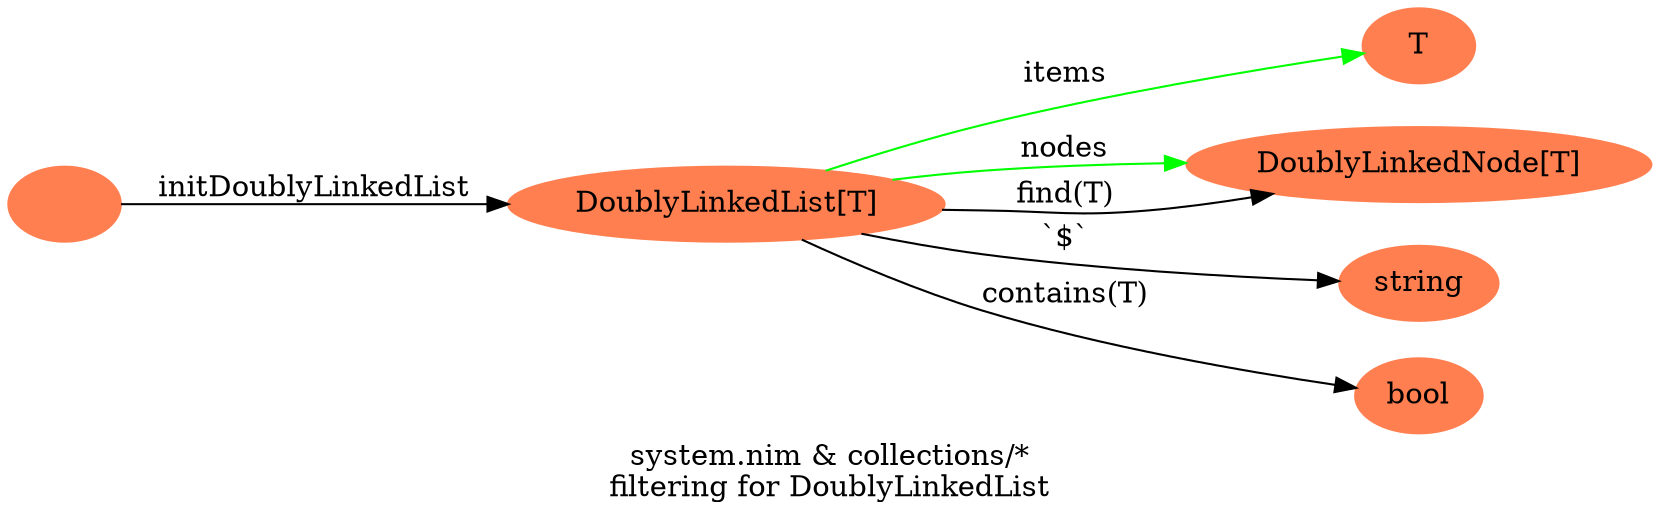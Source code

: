 digraph {
graph [
label = "system.nim & collections/*
filtering for DoublyLinkedList";
rankdir=LR;
];
node[color=coral, style=filled, label="" ] N0;
node[color=coral, style=filled, label="DoublyLinkedList[T]" ] N1;
N0 -> N1 [color="", label="initDoublyLinkedList" ];
node[color=coral, style=filled, label="T" ] N2;
N1 -> N2 [color="green", label="items" ];
node[color=coral, style=filled, label="DoublyLinkedNode[T]" ] N3;
N1 -> N3 [color="green", label="nodes" ];
node[color=coral, style=filled, label="string" ] N4;
N1 -> N4 [color="", label="`$`" ];
N1 -> N3 [color="", label="find(T)" ];
node[color=coral, style=filled, label="bool" ] N5;
N1 -> N5 [color="", label="contains(T)" ];
}
